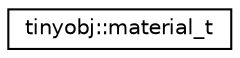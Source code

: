 digraph "Hijerarhija klasa u obliku grafa"
{
  edge [fontname="Helvetica",fontsize="10",labelfontname="Helvetica",labelfontsize="10"];
  node [fontname="Helvetica",fontsize="10",shape=record];
  rankdir="LR";
  Node0 [label="tinyobj::material_t",height=0.2,width=0.4,color="black", fillcolor="white", style="filled",URL="$structtinyobj_1_1material__t.html"];
}
